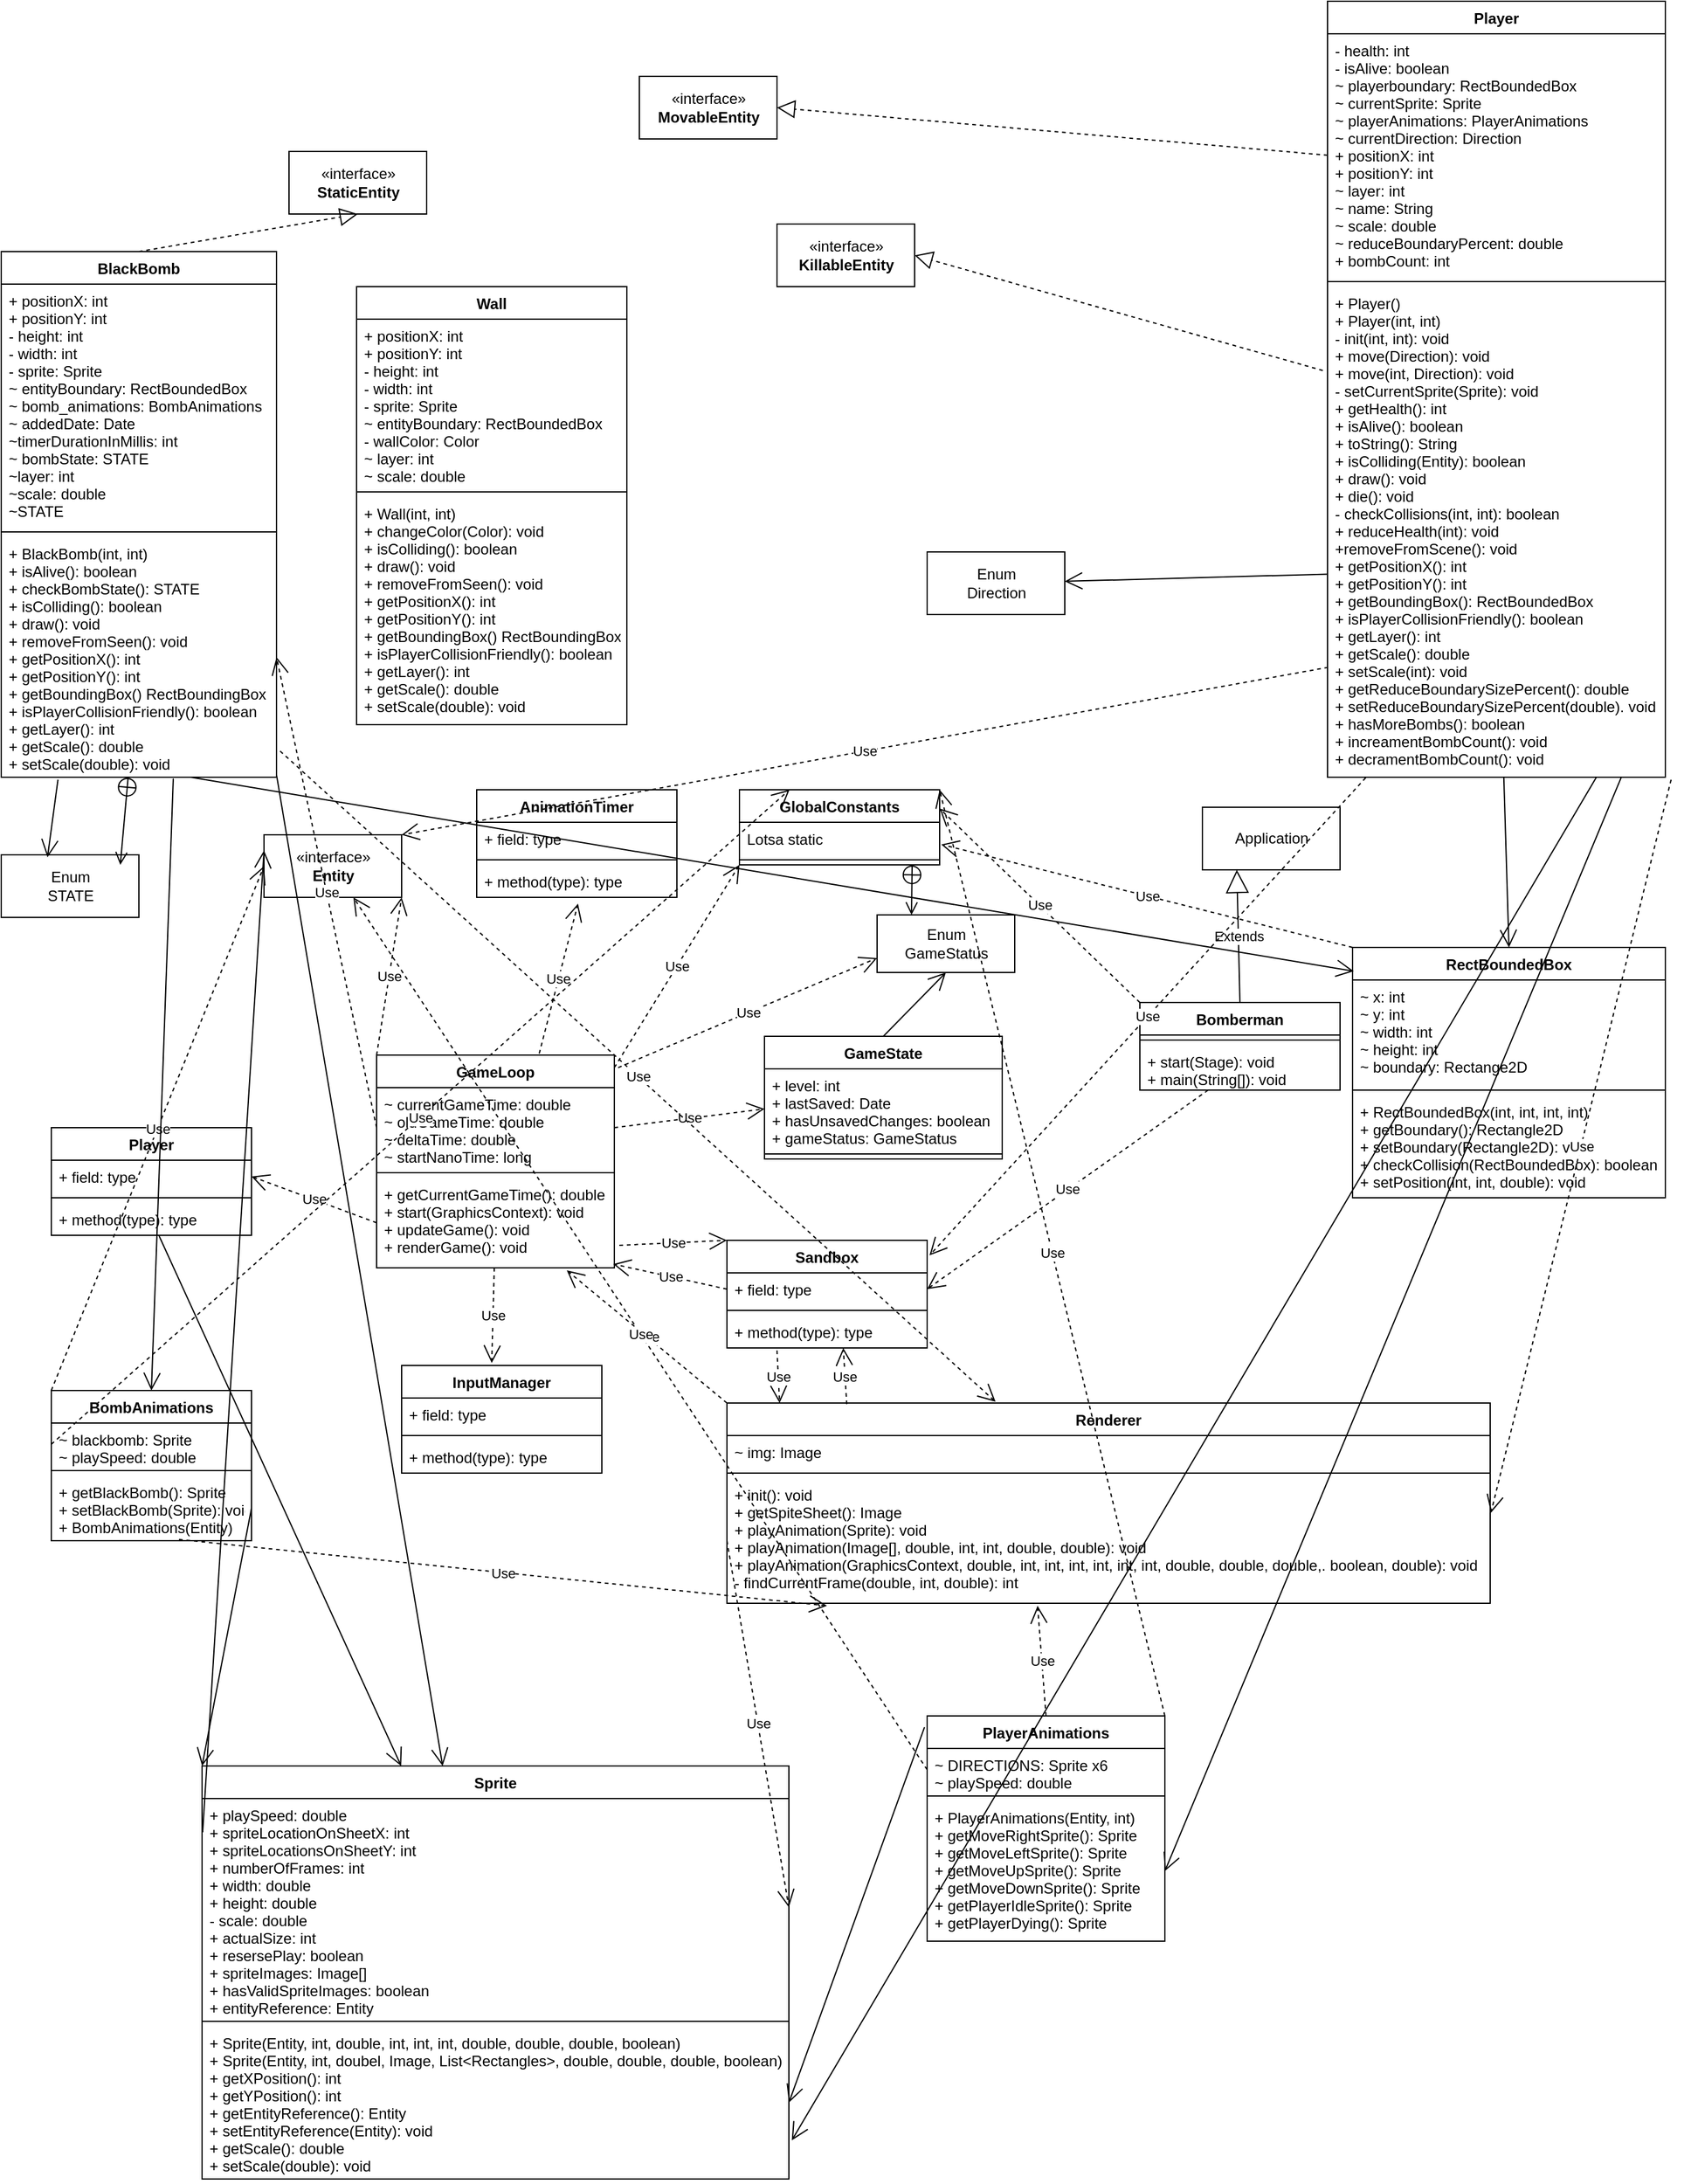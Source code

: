<mxfile version="14.0.3" type="github">
  <diagram id="0eKhOtUCVPbXM_7ukMfv" name="Page-1">
    <mxGraphModel dx="1409" dy="1931" grid="1" gridSize="10" guides="1" tooltips="1" connect="1" arrows="1" fold="1" page="1" pageScale="1" pageWidth="827" pageHeight="1169" math="0" shadow="0">
      <root>
        <mxCell id="0" />
        <mxCell id="1" parent="0" />
        <mxCell id="uIsWyUHH1M8nKmppdKgK-1" value="GameLoop" style="swimlane;fontStyle=1;align=center;verticalAlign=top;childLayout=stackLayout;horizontal=1;startSize=26;horizontalStack=0;resizeParent=1;resizeParentMax=0;resizeLast=0;collapsible=1;marginBottom=0;" parent="1" vertex="1">
          <mxGeometry x="310" y="302" width="190" height="170" as="geometry" />
        </mxCell>
        <mxCell id="uIsWyUHH1M8nKmppdKgK-2" value="~ currentGameTime: double&#xa;~ oldGameTime: double&#xa;~ deltaTime: double&#xa;~ startNanoTime: long" style="text;strokeColor=none;fillColor=none;align=left;verticalAlign=top;spacingLeft=4;spacingRight=4;overflow=hidden;rotatable=0;points=[[0,0.5],[1,0.5]];portConstraint=eastwest;" parent="uIsWyUHH1M8nKmppdKgK-1" vertex="1">
          <mxGeometry y="26" width="190" height="64" as="geometry" />
        </mxCell>
        <mxCell id="uIsWyUHH1M8nKmppdKgK-3" value="" style="line;strokeWidth=1;fillColor=none;align=left;verticalAlign=middle;spacingTop=-1;spacingLeft=3;spacingRight=3;rotatable=0;labelPosition=right;points=[];portConstraint=eastwest;" parent="uIsWyUHH1M8nKmppdKgK-1" vertex="1">
          <mxGeometry y="90" width="190" height="8" as="geometry" />
        </mxCell>
        <mxCell id="uIsWyUHH1M8nKmppdKgK-4" value="+ getCurrentGameTime(): double&#xa;+ start(GraphicsContext): void&#xa;+ updateGame(): void&#xa;+ renderGame(): void" style="text;strokeColor=none;fillColor=none;align=left;verticalAlign=top;spacingLeft=4;spacingRight=4;overflow=hidden;rotatable=0;points=[[0,0.5],[1,0.5]];portConstraint=eastwest;" parent="uIsWyUHH1M8nKmppdKgK-1" vertex="1">
          <mxGeometry y="98" width="190" height="72" as="geometry" />
        </mxCell>
        <mxCell id="uIsWyUHH1M8nKmppdKgK-5" value="GameState" style="swimlane;fontStyle=1;align=center;verticalAlign=top;childLayout=stackLayout;horizontal=1;startSize=26;horizontalStack=0;resizeParent=1;resizeParentMax=0;resizeLast=0;collapsible=1;marginBottom=0;" parent="1" vertex="1">
          <mxGeometry x="620" y="287" width="190" height="98" as="geometry" />
        </mxCell>
        <mxCell id="uIsWyUHH1M8nKmppdKgK-6" value="+ level: int&#xa;+ lastSaved: Date&#xa;+ hasUnsavedChanges: boolean&#xa;+ gameStatus: GameStatus" style="text;strokeColor=none;fillColor=none;align=left;verticalAlign=top;spacingLeft=4;spacingRight=4;overflow=hidden;rotatable=0;points=[[0,0.5],[1,0.5]];portConstraint=eastwest;" parent="uIsWyUHH1M8nKmppdKgK-5" vertex="1">
          <mxGeometry y="26" width="190" height="64" as="geometry" />
        </mxCell>
        <mxCell id="uIsWyUHH1M8nKmppdKgK-7" value="" style="line;strokeWidth=1;fillColor=none;align=left;verticalAlign=middle;spacingTop=-1;spacingLeft=3;spacingRight=3;rotatable=0;labelPosition=right;points=[];portConstraint=eastwest;" parent="uIsWyUHH1M8nKmppdKgK-5" vertex="1">
          <mxGeometry y="90" width="190" height="8" as="geometry" />
        </mxCell>
        <mxCell id="uIsWyUHH1M8nKmppdKgK-9" value="Use" style="endArrow=open;endSize=12;dashed=1;html=1;exitX=1;exitY=0.5;exitDx=0;exitDy=0;entryX=0;entryY=0.5;entryDx=0;entryDy=0;" parent="1" source="uIsWyUHH1M8nKmppdKgK-2" target="uIsWyUHH1M8nKmppdKgK-6" edge="1">
          <mxGeometry width="160" relative="1" as="geometry">
            <mxPoint x="490" y="500" as="sourcePoint" />
            <mxPoint x="650" y="500" as="targetPoint" />
          </mxGeometry>
        </mxCell>
        <mxCell id="uIsWyUHH1M8nKmppdKgK-10" value="AnimationTimer" style="swimlane;fontStyle=1;align=center;verticalAlign=top;childLayout=stackLayout;horizontal=1;startSize=26;horizontalStack=0;resizeParent=1;resizeParentMax=0;resizeLast=0;collapsible=1;marginBottom=0;" parent="1" vertex="1">
          <mxGeometry x="390" y="90" width="160" height="86" as="geometry" />
        </mxCell>
        <mxCell id="uIsWyUHH1M8nKmppdKgK-11" value="+ field: type" style="text;strokeColor=none;fillColor=none;align=left;verticalAlign=top;spacingLeft=4;spacingRight=4;overflow=hidden;rotatable=0;points=[[0,0.5],[1,0.5]];portConstraint=eastwest;" parent="uIsWyUHH1M8nKmppdKgK-10" vertex="1">
          <mxGeometry y="26" width="160" height="26" as="geometry" />
        </mxCell>
        <mxCell id="uIsWyUHH1M8nKmppdKgK-12" value="" style="line;strokeWidth=1;fillColor=none;align=left;verticalAlign=middle;spacingTop=-1;spacingLeft=3;spacingRight=3;rotatable=0;labelPosition=right;points=[];portConstraint=eastwest;" parent="uIsWyUHH1M8nKmppdKgK-10" vertex="1">
          <mxGeometry y="52" width="160" height="8" as="geometry" />
        </mxCell>
        <mxCell id="uIsWyUHH1M8nKmppdKgK-13" value="+ method(type): type" style="text;strokeColor=none;fillColor=none;align=left;verticalAlign=top;spacingLeft=4;spacingRight=4;overflow=hidden;rotatable=0;points=[[0,0.5],[1,0.5]];portConstraint=eastwest;" parent="uIsWyUHH1M8nKmppdKgK-10" vertex="1">
          <mxGeometry y="60" width="160" height="26" as="geometry" />
        </mxCell>
        <mxCell id="uIsWyUHH1M8nKmppdKgK-15" value="Sandbox" style="swimlane;fontStyle=1;align=center;verticalAlign=top;childLayout=stackLayout;horizontal=1;startSize=26;horizontalStack=0;resizeParent=1;resizeParentMax=0;resizeLast=0;collapsible=1;marginBottom=0;" parent="1" vertex="1">
          <mxGeometry x="590" y="450" width="160" height="86" as="geometry" />
        </mxCell>
        <mxCell id="uIsWyUHH1M8nKmppdKgK-16" value="+ field: type" style="text;strokeColor=none;fillColor=none;align=left;verticalAlign=top;spacingLeft=4;spacingRight=4;overflow=hidden;rotatable=0;points=[[0,0.5],[1,0.5]];portConstraint=eastwest;" parent="uIsWyUHH1M8nKmppdKgK-15" vertex="1">
          <mxGeometry y="26" width="160" height="26" as="geometry" />
        </mxCell>
        <mxCell id="uIsWyUHH1M8nKmppdKgK-17" value="" style="line;strokeWidth=1;fillColor=none;align=left;verticalAlign=middle;spacingTop=-1;spacingLeft=3;spacingRight=3;rotatable=0;labelPosition=right;points=[];portConstraint=eastwest;" parent="uIsWyUHH1M8nKmppdKgK-15" vertex="1">
          <mxGeometry y="52" width="160" height="8" as="geometry" />
        </mxCell>
        <mxCell id="uIsWyUHH1M8nKmppdKgK-18" value="+ method(type): type" style="text;strokeColor=none;fillColor=none;align=left;verticalAlign=top;spacingLeft=4;spacingRight=4;overflow=hidden;rotatable=0;points=[[0,0.5],[1,0.5]];portConstraint=eastwest;" parent="uIsWyUHH1M8nKmppdKgK-15" vertex="1">
          <mxGeometry y="60" width="160" height="26" as="geometry" />
        </mxCell>
        <mxCell id="uIsWyUHH1M8nKmppdKgK-20" value="InputManager" style="swimlane;fontStyle=1;align=center;verticalAlign=top;childLayout=stackLayout;horizontal=1;startSize=26;horizontalStack=0;resizeParent=1;resizeParentMax=0;resizeLast=0;collapsible=1;marginBottom=0;" parent="1" vertex="1">
          <mxGeometry x="330" y="550" width="160" height="86" as="geometry" />
        </mxCell>
        <mxCell id="uIsWyUHH1M8nKmppdKgK-21" value="+ field: type" style="text;strokeColor=none;fillColor=none;align=left;verticalAlign=top;spacingLeft=4;spacingRight=4;overflow=hidden;rotatable=0;points=[[0,0.5],[1,0.5]];portConstraint=eastwest;" parent="uIsWyUHH1M8nKmppdKgK-20" vertex="1">
          <mxGeometry y="26" width="160" height="26" as="geometry" />
        </mxCell>
        <mxCell id="uIsWyUHH1M8nKmppdKgK-22" value="" style="line;strokeWidth=1;fillColor=none;align=left;verticalAlign=middle;spacingTop=-1;spacingLeft=3;spacingRight=3;rotatable=0;labelPosition=right;points=[];portConstraint=eastwest;" parent="uIsWyUHH1M8nKmppdKgK-20" vertex="1">
          <mxGeometry y="52" width="160" height="8" as="geometry" />
        </mxCell>
        <mxCell id="uIsWyUHH1M8nKmppdKgK-23" value="+ method(type): type" style="text;strokeColor=none;fillColor=none;align=left;verticalAlign=top;spacingLeft=4;spacingRight=4;overflow=hidden;rotatable=0;points=[[0,0.5],[1,0.5]];portConstraint=eastwest;" parent="uIsWyUHH1M8nKmppdKgK-20" vertex="1">
          <mxGeometry y="60" width="160" height="26" as="geometry" />
        </mxCell>
        <mxCell id="uIsWyUHH1M8nKmppdKgK-24" value="Use" style="endArrow=open;endSize=12;dashed=1;html=1;entryX=0.45;entryY=-0.023;entryDx=0;entryDy=0;entryPerimeter=0;" parent="1" source="uIsWyUHH1M8nKmppdKgK-4" target="uIsWyUHH1M8nKmppdKgK-20" edge="1">
          <mxGeometry width="160" relative="1" as="geometry">
            <mxPoint x="220" y="500" as="sourcePoint" />
            <mxPoint x="380" y="500" as="targetPoint" />
          </mxGeometry>
        </mxCell>
        <mxCell id="uIsWyUHH1M8nKmppdKgK-25" value="Player" style="swimlane;fontStyle=1;align=center;verticalAlign=top;childLayout=stackLayout;horizontal=1;startSize=26;horizontalStack=0;resizeParent=1;resizeParentMax=0;resizeLast=0;collapsible=1;marginBottom=0;" parent="1" vertex="1">
          <mxGeometry x="50" y="360" width="160" height="86" as="geometry" />
        </mxCell>
        <mxCell id="uIsWyUHH1M8nKmppdKgK-26" value="+ field: type" style="text;strokeColor=none;fillColor=none;align=left;verticalAlign=top;spacingLeft=4;spacingRight=4;overflow=hidden;rotatable=0;points=[[0,0.5],[1,0.5]];portConstraint=eastwest;" parent="uIsWyUHH1M8nKmppdKgK-25" vertex="1">
          <mxGeometry y="26" width="160" height="26" as="geometry" />
        </mxCell>
        <mxCell id="uIsWyUHH1M8nKmppdKgK-27" value="" style="line;strokeWidth=1;fillColor=none;align=left;verticalAlign=middle;spacingTop=-1;spacingLeft=3;spacingRight=3;rotatable=0;labelPosition=right;points=[];portConstraint=eastwest;" parent="uIsWyUHH1M8nKmppdKgK-25" vertex="1">
          <mxGeometry y="52" width="160" height="8" as="geometry" />
        </mxCell>
        <mxCell id="uIsWyUHH1M8nKmppdKgK-28" value="+ method(type): type" style="text;strokeColor=none;fillColor=none;align=left;verticalAlign=top;spacingLeft=4;spacingRight=4;overflow=hidden;rotatable=0;points=[[0,0.5],[1,0.5]];portConstraint=eastwest;" parent="uIsWyUHH1M8nKmppdKgK-25" vertex="1">
          <mxGeometry y="60" width="160" height="26" as="geometry" />
        </mxCell>
        <mxCell id="uIsWyUHH1M8nKmppdKgK-30" value="Use" style="endArrow=open;endSize=12;dashed=1;html=1;exitX=0;exitY=0.5;exitDx=0;exitDy=0;entryX=1;entryY=0.5;entryDx=0;entryDy=0;" parent="1" source="uIsWyUHH1M8nKmppdKgK-4" target="uIsWyUHH1M8nKmppdKgK-26" edge="1">
          <mxGeometry width="160" relative="1" as="geometry">
            <mxPoint x="190" y="480" as="sourcePoint" />
            <mxPoint x="350" y="480" as="targetPoint" />
          </mxGeometry>
        </mxCell>
        <mxCell id="uIsWyUHH1M8nKmppdKgK-35" value="«interface»&lt;br&gt;&lt;b&gt;Entity&lt;/b&gt;" style="html=1;" parent="1" vertex="1">
          <mxGeometry x="220" y="126" width="110" height="50" as="geometry" />
        </mxCell>
        <mxCell id="uIsWyUHH1M8nKmppdKgK-36" value="Use" style="endArrow=open;endSize=12;dashed=1;html=1;exitX=0;exitY=0;exitDx=0;exitDy=0;entryX=1;entryY=1;entryDx=0;entryDy=0;" parent="1" source="uIsWyUHH1M8nKmppdKgK-1" target="uIsWyUHH1M8nKmppdKgK-35" edge="1">
          <mxGeometry width="160" relative="1" as="geometry">
            <mxPoint x="300" y="230" as="sourcePoint" />
            <mxPoint x="460" y="230" as="targetPoint" />
          </mxGeometry>
        </mxCell>
        <mxCell id="uIsWyUHH1M8nKmppdKgK-37" value="Use" style="endArrow=open;endSize=12;dashed=1;html=1;exitX=1.021;exitY=0.75;exitDx=0;exitDy=0;exitPerimeter=0;entryX=0;entryY=0;entryDx=0;entryDy=0;" parent="1" source="uIsWyUHH1M8nKmppdKgK-4" target="uIsWyUHH1M8nKmppdKgK-15" edge="1">
          <mxGeometry width="160" relative="1" as="geometry">
            <mxPoint x="740" y="580" as="sourcePoint" />
            <mxPoint x="900" y="580" as="targetPoint" />
          </mxGeometry>
        </mxCell>
        <mxCell id="uIsWyUHH1M8nKmppdKgK-38" value="BlackBomb" style="swimlane;fontStyle=1;align=center;verticalAlign=top;childLayout=stackLayout;horizontal=1;startSize=26;horizontalStack=0;resizeParent=1;resizeParentMax=0;resizeLast=0;collapsible=1;marginBottom=0;" parent="1" vertex="1">
          <mxGeometry x="10" y="-340" width="220" height="420" as="geometry" />
        </mxCell>
        <mxCell id="uIsWyUHH1M8nKmppdKgK-39" value="+ positionX: int&#xa;+ positionY: int&#xa;- height: int&#xa;- width: int&#xa;- sprite: Sprite&#xa;~ entityBoundary: RectBoundedBox&#xa;~ bomb_animations: BombAnimations&#xa;~ addedDate: Date&#xa;~timerDurationInMillis: int&#xa;~ bombState: STATE&#xa;~layer: int&#xa;~scale: double&#xa;~STATE" style="text;strokeColor=none;fillColor=none;align=left;verticalAlign=top;spacingLeft=4;spacingRight=4;overflow=hidden;rotatable=0;points=[[0,0.5],[1,0.5]];portConstraint=eastwest;" parent="uIsWyUHH1M8nKmppdKgK-38" vertex="1">
          <mxGeometry y="26" width="220" height="194" as="geometry" />
        </mxCell>
        <mxCell id="uIsWyUHH1M8nKmppdKgK-40" value="" style="line;strokeWidth=1;fillColor=none;align=left;verticalAlign=middle;spacingTop=-1;spacingLeft=3;spacingRight=3;rotatable=0;labelPosition=right;points=[];portConstraint=eastwest;" parent="uIsWyUHH1M8nKmppdKgK-38" vertex="1">
          <mxGeometry y="220" width="220" height="8" as="geometry" />
        </mxCell>
        <mxCell id="uIsWyUHH1M8nKmppdKgK-41" value="+ BlackBomb(int, int)&#xa;+ isAlive(): boolean&#xa;+ checkBombState(): STATE&#xa;+ isColliding(): boolean&#xa;+ draw(): void&#xa;+ removeFromSeen(): void&#xa;+ getPositionX(): int&#xa;+ getPositionY(): int&#xa;+ getBoundingBox() RectBoundingBox&#xa;+ isPlayerCollisionFriendly(): boolean&#xa;+ getLayer(): int&#xa;+ getScale(): double&#xa;+ setScale(double): void" style="text;strokeColor=none;fillColor=none;align=left;verticalAlign=top;spacingLeft=4;spacingRight=4;overflow=hidden;rotatable=0;points=[[0,0.5],[1,0.5]];portConstraint=eastwest;" parent="uIsWyUHH1M8nKmppdKgK-38" vertex="1">
          <mxGeometry y="228" width="220" height="192" as="geometry" />
        </mxCell>
        <mxCell id="uIsWyUHH1M8nKmppdKgK-42" value="Use" style="endArrow=open;endSize=12;dashed=1;html=1;exitX=0;exitY=0.5;exitDx=0;exitDy=0;entryX=1;entryY=0.5;entryDx=0;entryDy=0;" parent="1" source="uIsWyUHH1M8nKmppdKgK-2" target="uIsWyUHH1M8nKmppdKgK-41" edge="1">
          <mxGeometry width="160" relative="1" as="geometry">
            <mxPoint x="80" y="540" as="sourcePoint" />
            <mxPoint x="240" y="540" as="targetPoint" />
          </mxGeometry>
        </mxCell>
        <mxCell id="uIsWyUHH1M8nKmppdKgK-43" value="Use" style="endArrow=open;endSize=12;dashed=1;html=1;exitX=0.684;exitY=-0.007;exitDx=0;exitDy=0;exitPerimeter=0;entryX=0.506;entryY=1.192;entryDx=0;entryDy=0;entryPerimeter=0;" parent="1" source="uIsWyUHH1M8nKmppdKgK-1" target="uIsWyUHH1M8nKmppdKgK-13" edge="1">
          <mxGeometry width="160" relative="1" as="geometry">
            <mxPoint x="420" y="260" as="sourcePoint" />
            <mxPoint x="580" y="260" as="targetPoint" />
          </mxGeometry>
        </mxCell>
        <mxCell id="uIsWyUHH1M8nKmppdKgK-44" value="GlobalConstants" style="swimlane;fontStyle=1;align=center;verticalAlign=top;childLayout=stackLayout;horizontal=1;startSize=26;horizontalStack=0;resizeParent=1;resizeParentMax=0;resizeLast=0;collapsible=1;marginBottom=0;" parent="1" vertex="1">
          <mxGeometry x="600" y="90" width="160" height="60" as="geometry" />
        </mxCell>
        <mxCell id="uIsWyUHH1M8nKmppdKgK-45" value="Lotsa static" style="text;strokeColor=none;fillColor=none;align=left;verticalAlign=top;spacingLeft=4;spacingRight=4;overflow=hidden;rotatable=0;points=[[0,0.5],[1,0.5]];portConstraint=eastwest;" parent="uIsWyUHH1M8nKmppdKgK-44" vertex="1">
          <mxGeometry y="26" width="160" height="26" as="geometry" />
        </mxCell>
        <mxCell id="uIsWyUHH1M8nKmppdKgK-46" value="" style="line;strokeWidth=1;fillColor=none;align=left;verticalAlign=middle;spacingTop=-1;spacingLeft=3;spacingRight=3;rotatable=0;labelPosition=right;points=[];portConstraint=eastwest;" parent="uIsWyUHH1M8nKmppdKgK-44" vertex="1">
          <mxGeometry y="52" width="160" height="8" as="geometry" />
        </mxCell>
        <mxCell id="uIsWyUHH1M8nKmppdKgK-48" value="Use" style="endArrow=open;endSize=12;dashed=1;html=1;exitX=1;exitY=0.059;exitDx=0;exitDy=0;exitPerimeter=0;entryX=0;entryY=1;entryDx=0;entryDy=0;" parent="1" source="uIsWyUHH1M8nKmppdKgK-1" target="uIsWyUHH1M8nKmppdKgK-44" edge="1">
          <mxGeometry width="160" relative="1" as="geometry">
            <mxPoint x="560" y="260" as="sourcePoint" />
            <mxPoint x="720" y="260" as="targetPoint" />
          </mxGeometry>
        </mxCell>
        <mxCell id="uIsWyUHH1M8nKmppdKgK-49" value="" style="endArrow=open;endFill=1;endSize=12;html=1;exitX=0.5;exitY=0;exitDx=0;exitDy=0;entryX=0.5;entryY=1;entryDx=0;entryDy=0;" parent="1" source="uIsWyUHH1M8nKmppdKgK-5" target="uIsWyUHH1M8nKmppdKgK-51" edge="1">
          <mxGeometry width="160" relative="1" as="geometry">
            <mxPoint x="690" y="260" as="sourcePoint" />
            <mxPoint x="830" y="230" as="targetPoint" />
          </mxGeometry>
        </mxCell>
        <mxCell id="uIsWyUHH1M8nKmppdKgK-51" value="Enum&lt;br&gt;GameStatus" style="html=1;" parent="1" vertex="1">
          <mxGeometry x="710" y="190" width="110" height="46" as="geometry" />
        </mxCell>
        <mxCell id="uIsWyUHH1M8nKmppdKgK-53" value="Use" style="endArrow=open;endSize=12;dashed=1;html=1;exitX=1.016;exitY=0.059;exitDx=0;exitDy=0;exitPerimeter=0;entryX=0;entryY=0.75;entryDx=0;entryDy=0;" parent="1" source="uIsWyUHH1M8nKmppdKgK-1" target="uIsWyUHH1M8nKmppdKgK-51" edge="1">
          <mxGeometry width="160" relative="1" as="geometry">
            <mxPoint x="540" y="270" as="sourcePoint" />
            <mxPoint x="700" y="270" as="targetPoint" />
          </mxGeometry>
        </mxCell>
        <mxCell id="uIsWyUHH1M8nKmppdKgK-52" value="" style="endArrow=open;startArrow=circlePlus;endFill=0;startFill=0;endSize=8;html=1;entryX=0.25;entryY=0;entryDx=0;entryDy=0;" parent="1" target="uIsWyUHH1M8nKmppdKgK-51" edge="1">
          <mxGeometry width="160" relative="1" as="geometry">
            <mxPoint x="738" y="150" as="sourcePoint" />
            <mxPoint x="780" y="250" as="targetPoint" />
          </mxGeometry>
        </mxCell>
        <mxCell id="uIsWyUHH1M8nKmppdKgK-55" value="Renderer" style="swimlane;fontStyle=1;align=center;verticalAlign=top;childLayout=stackLayout;horizontal=1;startSize=26;horizontalStack=0;resizeParent=1;resizeParentMax=0;resizeLast=0;collapsible=1;marginBottom=0;" parent="1" vertex="1">
          <mxGeometry x="590" y="580" width="610" height="160" as="geometry" />
        </mxCell>
        <mxCell id="uIsWyUHH1M8nKmppdKgK-56" value="~ img: Image" style="text;strokeColor=none;fillColor=none;align=left;verticalAlign=top;spacingLeft=4;spacingRight=4;overflow=hidden;rotatable=0;points=[[0,0.5],[1,0.5]];portConstraint=eastwest;" parent="uIsWyUHH1M8nKmppdKgK-55" vertex="1">
          <mxGeometry y="26" width="610" height="26" as="geometry" />
        </mxCell>
        <mxCell id="uIsWyUHH1M8nKmppdKgK-57" value="" style="line;strokeWidth=1;fillColor=none;align=left;verticalAlign=middle;spacingTop=-1;spacingLeft=3;spacingRight=3;rotatable=0;labelPosition=right;points=[];portConstraint=eastwest;" parent="uIsWyUHH1M8nKmppdKgK-55" vertex="1">
          <mxGeometry y="52" width="610" height="8" as="geometry" />
        </mxCell>
        <mxCell id="uIsWyUHH1M8nKmppdKgK-58" value="+ init(): void&#xa;+ getSpiteSheet(): Image&#xa;+ playAnimation(Sprite): void&#xa;+ playAnimation(Image[], double, int, int, double, double): void&#xa;+ playAnimation(GraphicsContext, double, int, int, int, int, int, int, double, double, double,. boolean, double): void&#xa;- findCurrentFrame(double, int, double): int" style="text;strokeColor=none;fillColor=none;align=left;verticalAlign=top;spacingLeft=4;spacingRight=4;overflow=hidden;rotatable=0;points=[[0,0.5],[1,0.5]];portConstraint=eastwest;" parent="uIsWyUHH1M8nKmppdKgK-55" vertex="1">
          <mxGeometry y="60" width="610" height="100" as="geometry" />
        </mxCell>
        <mxCell id="uIsWyUHH1M8nKmppdKgK-59" value="Use" style="endArrow=open;endSize=12;dashed=1;html=1;exitX=0.157;exitY=0.006;exitDx=0;exitDy=0;exitPerimeter=0;entryX=0.581;entryY=1;entryDx=0;entryDy=0;entryPerimeter=0;" parent="1" source="uIsWyUHH1M8nKmppdKgK-55" target="uIsWyUHH1M8nKmppdKgK-18" edge="1">
          <mxGeometry width="160" relative="1" as="geometry">
            <mxPoint x="970" y="460" as="sourcePoint" />
            <mxPoint x="1130" y="460" as="targetPoint" />
          </mxGeometry>
        </mxCell>
        <mxCell id="uIsWyUHH1M8nKmppdKgK-60" value="Use" style="endArrow=open;endSize=12;dashed=1;html=1;exitX=0;exitY=0;exitDx=0;exitDy=0;entryX=0.8;entryY=1.028;entryDx=0;entryDy=0;entryPerimeter=0;" parent="1" source="uIsWyUHH1M8nKmppdKgK-55" target="uIsWyUHH1M8nKmppdKgK-4" edge="1">
          <mxGeometry width="160" relative="1" as="geometry">
            <mxPoint x="310" y="700" as="sourcePoint" />
            <mxPoint x="470" y="700" as="targetPoint" />
          </mxGeometry>
        </mxCell>
        <mxCell id="uIsWyUHH1M8nKmppdKgK-61" value="Bomberman" style="swimlane;fontStyle=1;align=center;verticalAlign=top;childLayout=stackLayout;horizontal=1;startSize=26;horizontalStack=0;resizeParent=1;resizeParentMax=0;resizeLast=0;collapsible=1;marginBottom=0;" parent="1" vertex="1">
          <mxGeometry x="920" y="260" width="160" height="70" as="geometry" />
        </mxCell>
        <mxCell id="uIsWyUHH1M8nKmppdKgK-63" value="" style="line;strokeWidth=1;fillColor=none;align=left;verticalAlign=middle;spacingTop=-1;spacingLeft=3;spacingRight=3;rotatable=0;labelPosition=right;points=[];portConstraint=eastwest;" parent="uIsWyUHH1M8nKmppdKgK-61" vertex="1">
          <mxGeometry y="26" width="160" height="8" as="geometry" />
        </mxCell>
        <mxCell id="uIsWyUHH1M8nKmppdKgK-64" value="+ start(Stage): void&#xa;+ main(String[]): void" style="text;strokeColor=none;fillColor=none;align=left;verticalAlign=top;spacingLeft=4;spacingRight=4;overflow=hidden;rotatable=0;points=[[0,0.5],[1,0.5]];portConstraint=eastwest;" parent="uIsWyUHH1M8nKmppdKgK-61" vertex="1">
          <mxGeometry y="34" width="160" height="36" as="geometry" />
        </mxCell>
        <mxCell id="uIsWyUHH1M8nKmppdKgK-65" value="Application" style="html=1;" parent="1" vertex="1">
          <mxGeometry x="970" y="104" width="110" height="50" as="geometry" />
        </mxCell>
        <mxCell id="uIsWyUHH1M8nKmppdKgK-66" value="Extends" style="endArrow=block;endSize=16;endFill=0;html=1;exitX=0.5;exitY=0;exitDx=0;exitDy=0;entryX=0.25;entryY=1;entryDx=0;entryDy=0;" parent="1" source="uIsWyUHH1M8nKmppdKgK-61" target="uIsWyUHH1M8nKmppdKgK-65" edge="1">
          <mxGeometry width="160" relative="1" as="geometry">
            <mxPoint x="1050" y="200" as="sourcePoint" />
            <mxPoint x="1210" y="200" as="targetPoint" />
          </mxGeometry>
        </mxCell>
        <mxCell id="uIsWyUHH1M8nKmppdKgK-67" value="Use" style="endArrow=open;endSize=12;dashed=1;html=1;entryX=1;entryY=0.5;entryDx=0;entryDy=0;" parent="1" source="uIsWyUHH1M8nKmppdKgK-64" target="uIsWyUHH1M8nKmppdKgK-16" edge="1">
          <mxGeometry width="160" relative="1" as="geometry">
            <mxPoint x="880" y="450" as="sourcePoint" />
            <mxPoint x="1040" y="450" as="targetPoint" />
          </mxGeometry>
        </mxCell>
        <mxCell id="uIsWyUHH1M8nKmppdKgK-68" value="Use" style="endArrow=open;endSize=12;dashed=1;html=1;exitX=0;exitY=0;exitDx=0;exitDy=0;entryX=1;entryY=0.25;entryDx=0;entryDy=0;" parent="1" source="uIsWyUHH1M8nKmppdKgK-61" target="uIsWyUHH1M8nKmppdKgK-44" edge="1">
          <mxGeometry width="160" relative="1" as="geometry">
            <mxPoint x="990" y="400" as="sourcePoint" />
            <mxPoint x="1150" y="400" as="targetPoint" />
          </mxGeometry>
        </mxCell>
        <mxCell id="uIsWyUHH1M8nKmppdKgK-69" value="BombAnimations" style="swimlane;fontStyle=1;align=center;verticalAlign=top;childLayout=stackLayout;horizontal=1;startSize=26;horizontalStack=0;resizeParent=1;resizeParentMax=0;resizeLast=0;collapsible=1;marginBottom=0;" parent="1" vertex="1">
          <mxGeometry x="50" y="570" width="160" height="120" as="geometry" />
        </mxCell>
        <mxCell id="uIsWyUHH1M8nKmppdKgK-70" value="~ blackbomb: Sprite&#xa;~ playSpeed: double" style="text;strokeColor=none;fillColor=none;align=left;verticalAlign=top;spacingLeft=4;spacingRight=4;overflow=hidden;rotatable=0;points=[[0,0.5],[1,0.5]];portConstraint=eastwest;" parent="uIsWyUHH1M8nKmppdKgK-69" vertex="1">
          <mxGeometry y="26" width="160" height="34" as="geometry" />
        </mxCell>
        <mxCell id="uIsWyUHH1M8nKmppdKgK-71" value="" style="line;strokeWidth=1;fillColor=none;align=left;verticalAlign=middle;spacingTop=-1;spacingLeft=3;spacingRight=3;rotatable=0;labelPosition=right;points=[];portConstraint=eastwest;" parent="uIsWyUHH1M8nKmppdKgK-69" vertex="1">
          <mxGeometry y="60" width="160" height="8" as="geometry" />
        </mxCell>
        <mxCell id="uIsWyUHH1M8nKmppdKgK-72" value="+ getBlackBomb(): Sprite&#xa;+ setBlackBomb(Sprite): void&#xa;+ BombAnimations(Entity)" style="text;strokeColor=none;fillColor=none;align=left;verticalAlign=top;spacingLeft=4;spacingRight=4;overflow=hidden;rotatable=0;points=[[0,0.5],[1,0.5]];portConstraint=eastwest;" parent="uIsWyUHH1M8nKmppdKgK-69" vertex="1">
          <mxGeometry y="68" width="160" height="52" as="geometry" />
        </mxCell>
        <mxCell id="uIsWyUHH1M8nKmppdKgK-73" value="Sprite" style="swimlane;fontStyle=1;align=center;verticalAlign=top;childLayout=stackLayout;horizontal=1;startSize=26;horizontalStack=0;resizeParent=1;resizeParentMax=0;resizeLast=0;collapsible=1;marginBottom=0;" parent="1" vertex="1">
          <mxGeometry x="170.5" y="870" width="469" height="330" as="geometry" />
        </mxCell>
        <mxCell id="uIsWyUHH1M8nKmppdKgK-74" value="+ playSpeed: double&#xa;+ spriteLocationOnSheetX: int&#xa;+ spriteLocationsOnSheetY: int&#xa;+ numberOfFrames: int&#xa;+ width: double&#xa;+ height: double&#xa;- scale: double&#xa;+ actualSize: int&#xa;+ resersePlay: boolean&#xa;+ spriteImages: Image[]&#xa;+ hasValidSpriteImages: boolean&#xa;+ entityReference: Entity" style="text;strokeColor=none;fillColor=none;align=left;verticalAlign=top;spacingLeft=4;spacingRight=4;overflow=hidden;rotatable=0;points=[[0,0.5],[1,0.5]];portConstraint=eastwest;" parent="uIsWyUHH1M8nKmppdKgK-73" vertex="1">
          <mxGeometry y="26" width="469" height="174" as="geometry" />
        </mxCell>
        <mxCell id="uIsWyUHH1M8nKmppdKgK-75" value="" style="line;strokeWidth=1;fillColor=none;align=left;verticalAlign=middle;spacingTop=-1;spacingLeft=3;spacingRight=3;rotatable=0;labelPosition=right;points=[];portConstraint=eastwest;" parent="uIsWyUHH1M8nKmppdKgK-73" vertex="1">
          <mxGeometry y="200" width="469" height="8" as="geometry" />
        </mxCell>
        <mxCell id="uIsWyUHH1M8nKmppdKgK-76" value="+ Sprite(Entity, int, double, int, int, int, double, double, double, boolean)&#xa;+ Sprite(Entity, int, doubel, Image, List&lt;Rectangles&gt;, double, double, double, boolean)&#xa;+ getXPosition(): int&#xa;+ getYPosition(): int&#xa;+ getEntityReference(): Entity&#xa;+ setEntityReference(Entity): void&#xa;+ getScale(): double&#xa;+ setScale(double): void" style="text;strokeColor=none;fillColor=none;align=left;verticalAlign=top;spacingLeft=4;spacingRight=4;overflow=hidden;rotatable=0;points=[[0,0.5],[1,0.5]];portConstraint=eastwest;" parent="uIsWyUHH1M8nKmppdKgK-73" vertex="1">
          <mxGeometry y="208" width="469" height="122" as="geometry" />
        </mxCell>
        <mxCell id="uIsWyUHH1M8nKmppdKgK-77" value="Use" style="endArrow=open;endSize=12;dashed=1;html=1;exitX=0;exitY=0.5;exitDx=0;exitDy=0;entryX=1;entryY=0.5;entryDx=0;entryDy=0;" parent="1" source="uIsWyUHH1M8nKmppdKgK-58" target="uIsWyUHH1M8nKmppdKgK-74" edge="1">
          <mxGeometry width="160" relative="1" as="geometry">
            <mxPoint x="400" y="650" as="sourcePoint" />
            <mxPoint x="560" y="650" as="targetPoint" />
          </mxGeometry>
        </mxCell>
        <mxCell id="uIsWyUHH1M8nKmppdKgK-78" value="" style="endArrow=open;endFill=1;endSize=12;html=1;exitX=1;exitY=0.5;exitDx=0;exitDy=0;entryX=0;entryY=0;entryDx=0;entryDy=0;" parent="1" source="uIsWyUHH1M8nKmppdKgK-72" target="uIsWyUHH1M8nKmppdKgK-73" edge="1">
          <mxGeometry width="160" relative="1" as="geometry">
            <mxPoint x="150" y="690" as="sourcePoint" />
            <mxPoint x="310" y="690" as="targetPoint" />
          </mxGeometry>
        </mxCell>
        <mxCell id="uIsWyUHH1M8nKmppdKgK-79" value="Use" style="endArrow=open;endSize=12;dashed=1;html=1;exitX=0;exitY=0;exitDx=0;exitDy=0;entryX=0;entryY=0.5;entryDx=0;entryDy=0;" parent="1" source="uIsWyUHH1M8nKmppdKgK-69" target="uIsWyUHH1M8nKmppdKgK-35" edge="1">
          <mxGeometry width="160" relative="1" as="geometry">
            <mxPoint x="70" y="520" as="sourcePoint" />
            <mxPoint x="230" y="520" as="targetPoint" />
          </mxGeometry>
        </mxCell>
        <mxCell id="uIsWyUHH1M8nKmppdKgK-80" value="Use" style="endArrow=open;endSize=12;dashed=1;html=1;exitX=0.638;exitY=0.981;exitDx=0;exitDy=0;exitPerimeter=0;entryX=0.131;entryY=1.02;entryDx=0;entryDy=0;entryPerimeter=0;" parent="1" source="uIsWyUHH1M8nKmppdKgK-72" target="uIsWyUHH1M8nKmppdKgK-58" edge="1">
          <mxGeometry width="160" relative="1" as="geometry">
            <mxPoint x="370" y="840" as="sourcePoint" />
            <mxPoint x="530" y="840" as="targetPoint" />
          </mxGeometry>
        </mxCell>
        <mxCell id="uIsWyUHH1M8nKmppdKgK-81" value="" style="endArrow=open;endFill=1;endSize=12;html=1;" parent="1" source="uIsWyUHH1M8nKmppdKgK-28" target="uIsWyUHH1M8nKmppdKgK-73" edge="1">
          <mxGeometry width="160" relative="1" as="geometry">
            <mxPoint x="190" y="490" as="sourcePoint" />
            <mxPoint x="350" y="490" as="targetPoint" />
          </mxGeometry>
        </mxCell>
        <mxCell id="uIsWyUHH1M8nKmppdKgK-82" value="Use" style="endArrow=open;endSize=12;dashed=1;html=1;exitX=0;exitY=0.5;exitDx=0;exitDy=0;entryX=0.25;entryY=0;entryDx=0;entryDy=0;" parent="1" source="uIsWyUHH1M8nKmppdKgK-70" target="uIsWyUHH1M8nKmppdKgK-44" edge="1">
          <mxGeometry width="160" relative="1" as="geometry">
            <mxPoint x="20" y="700" as="sourcePoint" />
            <mxPoint x="180" y="700" as="targetPoint" />
          </mxGeometry>
        </mxCell>
        <mxCell id="uIsWyUHH1M8nKmppdKgK-83" value="PlayerAnimations" style="swimlane;fontStyle=1;align=center;verticalAlign=top;childLayout=stackLayout;horizontal=1;startSize=26;horizontalStack=0;resizeParent=1;resizeParentMax=0;resizeLast=0;collapsible=1;marginBottom=0;" parent="1" vertex="1">
          <mxGeometry x="750" y="830" width="190" height="180" as="geometry" />
        </mxCell>
        <mxCell id="uIsWyUHH1M8nKmppdKgK-84" value="~ DIRECTIONS: Sprite x6&#xa;~ playSpeed: double&#xa;" style="text;strokeColor=none;fillColor=none;align=left;verticalAlign=top;spacingLeft=4;spacingRight=4;overflow=hidden;rotatable=0;points=[[0,0.5],[1,0.5]];portConstraint=eastwest;" parent="uIsWyUHH1M8nKmppdKgK-83" vertex="1">
          <mxGeometry y="26" width="190" height="34" as="geometry" />
        </mxCell>
        <mxCell id="uIsWyUHH1M8nKmppdKgK-85" value="" style="line;strokeWidth=1;fillColor=none;align=left;verticalAlign=middle;spacingTop=-1;spacingLeft=3;spacingRight=3;rotatable=0;labelPosition=right;points=[];portConstraint=eastwest;" parent="uIsWyUHH1M8nKmppdKgK-83" vertex="1">
          <mxGeometry y="60" width="190" height="8" as="geometry" />
        </mxCell>
        <mxCell id="uIsWyUHH1M8nKmppdKgK-86" value="+ PlayerAnimations(Entity, int)&#xa;+ getMoveRightSprite(): Sprite&#xa;+ getMoveLeftSprite(): Sprite&#xa;+ getMoveUpSprite(): Sprite&#xa;+ getMoveDownSprite(): Sprite&#xa;+ getPlayerIdleSprite(): Sprite&#xa;+ getPlayerDying(): Sprite" style="text;strokeColor=none;fillColor=none;align=left;verticalAlign=top;spacingLeft=4;spacingRight=4;overflow=hidden;rotatable=0;points=[[0,0.5],[1,0.5]];portConstraint=eastwest;" parent="uIsWyUHH1M8nKmppdKgK-83" vertex="1">
          <mxGeometry y="68" width="190" height="112" as="geometry" />
        </mxCell>
        <mxCell id="uIsWyUHH1M8nKmppdKgK-87" value="Use" style="endArrow=open;endSize=12;dashed=1;html=1;exitX=0.5;exitY=0;exitDx=0;exitDy=0;entryX=0.407;entryY=1.02;entryDx=0;entryDy=0;entryPerimeter=0;" parent="1" source="uIsWyUHH1M8nKmppdKgK-83" target="uIsWyUHH1M8nKmppdKgK-58" edge="1">
          <mxGeometry width="160" relative="1" as="geometry">
            <mxPoint x="900" y="820" as="sourcePoint" />
            <mxPoint x="1060" y="820" as="targetPoint" />
          </mxGeometry>
        </mxCell>
        <mxCell id="uIsWyUHH1M8nKmppdKgK-88" value="" style="endArrow=open;endFill=1;endSize=12;html=1;exitX=-0.011;exitY=0.05;exitDx=0;exitDy=0;exitPerimeter=0;entryX=1;entryY=0.5;entryDx=0;entryDy=0;" parent="1" source="uIsWyUHH1M8nKmppdKgK-83" target="uIsWyUHH1M8nKmppdKgK-76" edge="1">
          <mxGeometry width="160" relative="1" as="geometry">
            <mxPoint x="550" y="910" as="sourcePoint" />
            <mxPoint x="710" y="910" as="targetPoint" />
          </mxGeometry>
        </mxCell>
        <mxCell id="uIsWyUHH1M8nKmppdKgK-89" value="Use" style="endArrow=open;endSize=12;dashed=1;html=1;exitX=1;exitY=0;exitDx=0;exitDy=0;entryX=1;entryY=0;entryDx=0;entryDy=0;" parent="1" source="uIsWyUHH1M8nKmppdKgK-83" target="uIsWyUHH1M8nKmppdKgK-44" edge="1">
          <mxGeometry width="160" relative="1" as="geometry">
            <mxPoint x="970" y="810" as="sourcePoint" />
            <mxPoint x="1130" y="810" as="targetPoint" />
          </mxGeometry>
        </mxCell>
        <mxCell id="uIsWyUHH1M8nKmppdKgK-90" value="Use" style="endArrow=open;endSize=12;dashed=1;html=1;exitX=0;exitY=0.5;exitDx=0;exitDy=0;" parent="1" source="uIsWyUHH1M8nKmppdKgK-84" target="uIsWyUHH1M8nKmppdKgK-35" edge="1">
          <mxGeometry width="160" relative="1" as="geometry">
            <mxPoint x="570" y="910" as="sourcePoint" />
            <mxPoint x="135" y="143" as="targetPoint" />
          </mxGeometry>
        </mxCell>
        <mxCell id="uIsWyUHH1M8nKmppdKgK-92" value="" style="endArrow=open;endFill=1;endSize=12;html=1;exitX=0.001;exitY=0.155;exitDx=0;exitDy=0;exitPerimeter=0;entryX=0;entryY=0.25;entryDx=0;entryDy=0;" parent="1" source="uIsWyUHH1M8nKmppdKgK-74" target="uIsWyUHH1M8nKmppdKgK-35" edge="1">
          <mxGeometry width="160" relative="1" as="geometry">
            <mxPoint x="380" y="800" as="sourcePoint" />
            <mxPoint x="540" y="800" as="targetPoint" />
          </mxGeometry>
        </mxCell>
        <mxCell id="uIsWyUHH1M8nKmppdKgK-93" value="Enum&lt;br&gt;Direction" style="html=1;" parent="1" vertex="1">
          <mxGeometry x="750" y="-100" width="110" height="50" as="geometry" />
        </mxCell>
        <mxCell id="uIsWyUHH1M8nKmppdKgK-95" value="RectBoundedBox" style="swimlane;fontStyle=1;align=center;verticalAlign=top;childLayout=stackLayout;horizontal=1;startSize=26;horizontalStack=0;resizeParent=1;resizeParentMax=0;resizeLast=0;collapsible=1;marginBottom=0;" parent="1" vertex="1">
          <mxGeometry x="1090" y="216" width="250" height="200" as="geometry" />
        </mxCell>
        <mxCell id="uIsWyUHH1M8nKmppdKgK-96" value="~ x: int&#xa;~ y: int&#xa;~ width: int&#xa;~ height: int&#xa;~ boundary: Rectange2D" style="text;strokeColor=none;fillColor=none;align=left;verticalAlign=top;spacingLeft=4;spacingRight=4;overflow=hidden;rotatable=0;points=[[0,0.5],[1,0.5]];portConstraint=eastwest;" parent="uIsWyUHH1M8nKmppdKgK-95" vertex="1">
          <mxGeometry y="26" width="250" height="84" as="geometry" />
        </mxCell>
        <mxCell id="uIsWyUHH1M8nKmppdKgK-97" value="" style="line;strokeWidth=1;fillColor=none;align=left;verticalAlign=middle;spacingTop=-1;spacingLeft=3;spacingRight=3;rotatable=0;labelPosition=right;points=[];portConstraint=eastwest;" parent="uIsWyUHH1M8nKmppdKgK-95" vertex="1">
          <mxGeometry y="110" width="250" height="8" as="geometry" />
        </mxCell>
        <mxCell id="uIsWyUHH1M8nKmppdKgK-98" value="+ RectBoundedBox(int, int, int, int)&#xa;+ getBoundary(): Rectangle2D&#xa;+ setBoundary(Rectangle2D): void&#xa;+ checkCollision(RectBoundedBox): boolean&#xa;+ setPosition(int, int, double): void" style="text;strokeColor=none;fillColor=none;align=left;verticalAlign=top;spacingLeft=4;spacingRight=4;overflow=hidden;rotatable=0;points=[[0,0.5],[1,0.5]];portConstraint=eastwest;" parent="uIsWyUHH1M8nKmppdKgK-95" vertex="1">
          <mxGeometry y="118" width="250" height="82" as="geometry" />
        </mxCell>
        <mxCell id="uIsWyUHH1M8nKmppdKgK-99" value="Use" style="endArrow=open;endSize=12;dashed=1;html=1;exitX=0;exitY=0;exitDx=0;exitDy=0;entryX=1.008;entryY=0.681;entryDx=0;entryDy=0;entryPerimeter=0;" parent="1" source="uIsWyUHH1M8nKmppdKgK-95" target="uIsWyUHH1M8nKmppdKgK-45" edge="1">
          <mxGeometry width="160" relative="1" as="geometry">
            <mxPoint x="1130" y="190" as="sourcePoint" />
            <mxPoint x="1290" y="190" as="targetPoint" />
          </mxGeometry>
        </mxCell>
        <mxCell id="uIsWyUHH1M8nKmppdKgK-100" value="Player" style="swimlane;fontStyle=1;align=center;verticalAlign=top;childLayout=stackLayout;horizontal=1;startSize=26;horizontalStack=0;resizeParent=1;resizeParentMax=0;resizeLast=0;collapsible=1;marginBottom=0;" parent="1" vertex="1">
          <mxGeometry x="1070" y="-540" width="270" height="620" as="geometry" />
        </mxCell>
        <mxCell id="uIsWyUHH1M8nKmppdKgK-101" value="- health: int&#xa;- isAlive: boolean&#xa;~ playerboundary: RectBoundedBox&#xa;~ currentSprite: Sprite&#xa;~ playerAnimations: PlayerAnimations&#xa;~ currentDirection: Direction&#xa;+ positionX: int&#xa;+ positionY: int&#xa;~ layer: int&#xa;~ name: String&#xa;~ scale: double&#xa;~ reduceBoundaryPercent: double&#xa;+ bombCount: int" style="text;strokeColor=none;fillColor=none;align=left;verticalAlign=top;spacingLeft=4;spacingRight=4;overflow=hidden;rotatable=0;points=[[0,0.5],[1,0.5]];portConstraint=eastwest;" parent="uIsWyUHH1M8nKmppdKgK-100" vertex="1">
          <mxGeometry y="26" width="270" height="194" as="geometry" />
        </mxCell>
        <mxCell id="uIsWyUHH1M8nKmppdKgK-102" value="" style="line;strokeWidth=1;fillColor=none;align=left;verticalAlign=middle;spacingTop=-1;spacingLeft=3;spacingRight=3;rotatable=0;labelPosition=right;points=[];portConstraint=eastwest;" parent="uIsWyUHH1M8nKmppdKgK-100" vertex="1">
          <mxGeometry y="220" width="270" height="8" as="geometry" />
        </mxCell>
        <mxCell id="uIsWyUHH1M8nKmppdKgK-103" value="+ Player()&#xa;+ Player(int, int)&#xa;- init(int, int): void&#xa;+ move(Direction): void&#xa;+ move(int, Direction): void&#xa;- setCurrentSprite(Sprite): void&#xa;+ getHealth(): int&#xa;+ isAlive(): boolean&#xa;+ toString(): String&#xa;+ isColliding(Entity): boolean&#xa;+ draw(): void&#xa;+ die(): void&#xa;- checkCollisions(int, int): boolean&#xa;+ reduceHealth(int): void&#xa;+removeFromScene(): void&#xa;+ getPositionX(): int&#xa;+ getPositionY(): int&#xa;+ getBoundingBox(): RectBoundedBox&#xa;+ isPlayerCollisionFriendly(): boolean&#xa;+ getLayer(): int&#xa;+ getScale(): double&#xa;+ setScale(int): void&#xa;+ getReduceBoundarySizePercent(): double&#xa;+ setReduceBoundarySizePercent(double). void&#xa;+ hasMoreBombs(): boolean&#xa;+ increamentBombCount(): void&#xa;+ decramentBombCount(): void" style="text;strokeColor=none;fillColor=none;align=left;verticalAlign=top;spacingLeft=4;spacingRight=4;overflow=hidden;rotatable=0;points=[[0,0.5],[1,0.5]];portConstraint=eastwest;" parent="uIsWyUHH1M8nKmppdKgK-100" vertex="1">
          <mxGeometry y="228" width="270" height="392" as="geometry" />
        </mxCell>
        <mxCell id="uIsWyUHH1M8nKmppdKgK-105" value="«interface»&lt;br&gt;&lt;b&gt;MovableEntity&lt;/b&gt;" style="html=1;" parent="1" vertex="1">
          <mxGeometry x="520" y="-480" width="110" height="50" as="geometry" />
        </mxCell>
        <mxCell id="uIsWyUHH1M8nKmppdKgK-106" value="«interface»&lt;br&gt;&lt;b&gt;KillableEntity&lt;/b&gt;" style="html=1;" parent="1" vertex="1">
          <mxGeometry x="630" y="-362" width="110" height="50" as="geometry" />
        </mxCell>
        <mxCell id="uIsWyUHH1M8nKmppdKgK-107" value="" style="endArrow=block;dashed=1;endFill=0;endSize=12;html=1;exitX=-0.014;exitY=0.171;exitDx=0;exitDy=0;exitPerimeter=0;entryX=1;entryY=0.5;entryDx=0;entryDy=0;" parent="1" source="uIsWyUHH1M8nKmppdKgK-103" target="uIsWyUHH1M8nKmppdKgK-106" edge="1">
          <mxGeometry width="160" relative="1" as="geometry">
            <mxPoint x="510" y="-180" as="sourcePoint" />
            <mxPoint x="670" y="-180" as="targetPoint" />
          </mxGeometry>
        </mxCell>
        <mxCell id="uIsWyUHH1M8nKmppdKgK-108" value="" style="endArrow=block;dashed=1;endFill=0;endSize=12;html=1;exitX=0;exitY=0.5;exitDx=0;exitDy=0;entryX=1;entryY=0.5;entryDx=0;entryDy=0;" parent="1" source="uIsWyUHH1M8nKmppdKgK-101" target="uIsWyUHH1M8nKmppdKgK-105" edge="1">
          <mxGeometry width="160" relative="1" as="geometry">
            <mxPoint x="710" y="-410" as="sourcePoint" />
            <mxPoint x="870" y="-410" as="targetPoint" />
          </mxGeometry>
        </mxCell>
        <mxCell id="uIsWyUHH1M8nKmppdKgK-109" value="" style="endArrow=open;endFill=1;endSize=12;html=1;entryX=0.5;entryY=0;entryDx=0;entryDy=0;" parent="1" source="uIsWyUHH1M8nKmppdKgK-103" target="uIsWyUHH1M8nKmppdKgK-95" edge="1">
          <mxGeometry width="160" relative="1" as="geometry">
            <mxPoint x="690" y="-140" as="sourcePoint" />
            <mxPoint x="850" y="-140" as="targetPoint" />
          </mxGeometry>
        </mxCell>
        <mxCell id="uIsWyUHH1M8nKmppdKgK-110" value="" style="endArrow=open;endFill=1;endSize=12;html=1;exitX=0.795;exitY=1.001;exitDx=0;exitDy=0;exitPerimeter=0;entryX=1.005;entryY=0.747;entryDx=0;entryDy=0;entryPerimeter=0;" parent="1" source="uIsWyUHH1M8nKmppdKgK-103" target="uIsWyUHH1M8nKmppdKgK-76" edge="1">
          <mxGeometry width="160" relative="1" as="geometry">
            <mxPoint x="620" y="-40" as="sourcePoint" />
            <mxPoint x="780" y="-40" as="targetPoint" />
          </mxGeometry>
        </mxCell>
        <mxCell id="uIsWyUHH1M8nKmppdKgK-111" value="" style="endArrow=open;endFill=1;endSize=12;html=1;exitX=0.869;exitY=1.001;exitDx=0;exitDy=0;exitPerimeter=0;entryX=1;entryY=0.5;entryDx=0;entryDy=0;" parent="1" source="uIsWyUHH1M8nKmppdKgK-103" target="uIsWyUHH1M8nKmppdKgK-86" edge="1">
          <mxGeometry width="160" relative="1" as="geometry">
            <mxPoint x="1190" y="520" as="sourcePoint" />
            <mxPoint x="1350" y="520" as="targetPoint" />
          </mxGeometry>
        </mxCell>
        <mxCell id="uIsWyUHH1M8nKmppdKgK-112" value="" style="endArrow=open;endFill=1;endSize=12;html=1;exitX=0.002;exitY=0.586;exitDx=0;exitDy=0;exitPerimeter=0;" parent="1" source="uIsWyUHH1M8nKmppdKgK-103" target="uIsWyUHH1M8nKmppdKgK-93" edge="1">
          <mxGeometry width="160" relative="1" as="geometry">
            <mxPoint x="780" y="30" as="sourcePoint" />
            <mxPoint x="940" y="30" as="targetPoint" />
          </mxGeometry>
        </mxCell>
        <mxCell id="uIsWyUHH1M8nKmppdKgK-113" value="Use" style="endArrow=open;endSize=12;dashed=1;html=1;exitX=1.017;exitY=1.005;exitDx=0;exitDy=0;exitPerimeter=0;entryX=1.001;entryY=0.277;entryDx=0;entryDy=0;entryPerimeter=0;" parent="1" source="uIsWyUHH1M8nKmppdKgK-103" target="uIsWyUHH1M8nKmppdKgK-58" edge="1">
          <mxGeometry width="160" relative="1" as="geometry">
            <mxPoint x="1300" y="550" as="sourcePoint" />
            <mxPoint x="1460" y="550" as="targetPoint" />
          </mxGeometry>
        </mxCell>
        <mxCell id="uIsWyUHH1M8nKmppdKgK-114" value="Use" style="endArrow=open;endSize=12;dashed=1;html=1;exitX=0.113;exitY=1.001;exitDx=0;exitDy=0;exitPerimeter=0;entryX=1.012;entryY=0.14;entryDx=0;entryDy=0;entryPerimeter=0;" parent="1" source="uIsWyUHH1M8nKmppdKgK-103" target="uIsWyUHH1M8nKmppdKgK-15" edge="1">
          <mxGeometry width="160" relative="1" as="geometry">
            <mxPoint x="1290" y="530" as="sourcePoint" />
            <mxPoint x="1450" y="530" as="targetPoint" />
          </mxGeometry>
        </mxCell>
        <mxCell id="uIsWyUHH1M8nKmppdKgK-115" value="Use" style="endArrow=open;endSize=12;dashed=1;html=1;exitX=0.002;exitY=0.776;exitDx=0;exitDy=0;exitPerimeter=0;entryX=1;entryY=0;entryDx=0;entryDy=0;" parent="1" source="uIsWyUHH1M8nKmppdKgK-103" target="uIsWyUHH1M8nKmppdKgK-35" edge="1">
          <mxGeometry width="160" relative="1" as="geometry">
            <mxPoint x="1210" y="500" as="sourcePoint" />
            <mxPoint x="1370" y="500" as="targetPoint" />
          </mxGeometry>
        </mxCell>
        <mxCell id="uIsWyUHH1M8nKmppdKgK-116" value="«interface»&lt;br&gt;&lt;b&gt;StaticEntity&lt;/b&gt;" style="html=1;" parent="1" vertex="1">
          <mxGeometry x="240" y="-420" width="110" height="50" as="geometry" />
        </mxCell>
        <mxCell id="uIsWyUHH1M8nKmppdKgK-117" value="" style="endArrow=block;dashed=1;endFill=0;endSize=12;html=1;exitX=0.5;exitY=0;exitDx=0;exitDy=0;entryX=0.5;entryY=1;entryDx=0;entryDy=0;" parent="1" source="uIsWyUHH1M8nKmppdKgK-38" target="uIsWyUHH1M8nKmppdKgK-116" edge="1">
          <mxGeometry width="160" relative="1" as="geometry">
            <mxPoint x="90" y="10" as="sourcePoint" />
            <mxPoint x="250" y="10" as="targetPoint" />
          </mxGeometry>
        </mxCell>
        <mxCell id="uIsWyUHH1M8nKmppdKgK-118" value="Enum&lt;br&gt;STATE" style="html=1;" parent="1" vertex="1">
          <mxGeometry x="10" y="142" width="110" height="50" as="geometry" />
        </mxCell>
        <mxCell id="uIsWyUHH1M8nKmppdKgK-119" value="" style="endArrow=open;startArrow=circlePlus;endFill=0;startFill=0;endSize=8;html=1;entryX=0.865;entryY=0.16;entryDx=0;entryDy=0;entryPerimeter=0;" parent="1" source="uIsWyUHH1M8nKmppdKgK-41" target="uIsWyUHH1M8nKmppdKgK-118" edge="1">
          <mxGeometry width="160" relative="1" as="geometry">
            <mxPoint x="10" y="260" as="sourcePoint" />
            <mxPoint x="170" y="260" as="targetPoint" />
          </mxGeometry>
        </mxCell>
        <mxCell id="uIsWyUHH1M8nKmppdKgK-120" value="" style="endArrow=open;endFill=1;endSize=12;html=1;exitX=1;exitY=0.99;exitDx=0;exitDy=0;exitPerimeter=0;entryX=0.41;entryY=0;entryDx=0;entryDy=0;entryPerimeter=0;" parent="1" source="uIsWyUHH1M8nKmppdKgK-41" target="uIsWyUHH1M8nKmppdKgK-73" edge="1">
          <mxGeometry width="160" relative="1" as="geometry">
            <mxPoint x="400" y="10" as="sourcePoint" />
            <mxPoint x="560" y="10" as="targetPoint" />
          </mxGeometry>
        </mxCell>
        <mxCell id="uIsWyUHH1M8nKmppdKgK-121" value="" style="endArrow=open;endFill=1;endSize=12;html=1;entryX=0.004;entryY=0.095;entryDx=0;entryDy=0;entryPerimeter=0;exitX=0.688;exitY=1;exitDx=0;exitDy=0;exitPerimeter=0;" parent="1" source="uIsWyUHH1M8nKmppdKgK-41" target="uIsWyUHH1M8nKmppdKgK-95" edge="1">
          <mxGeometry width="160" relative="1" as="geometry">
            <mxPoint x="140" y="100" as="sourcePoint" />
            <mxPoint x="430" y="20" as="targetPoint" />
          </mxGeometry>
        </mxCell>
        <mxCell id="uIsWyUHH1M8nKmppdKgK-122" value="" style="endArrow=open;endFill=1;endSize=12;html=1;exitX=0.625;exitY=1.005;exitDx=0;exitDy=0;exitPerimeter=0;entryX=0.5;entryY=0;entryDx=0;entryDy=0;" parent="1" source="uIsWyUHH1M8nKmppdKgK-41" target="uIsWyUHH1M8nKmppdKgK-69" edge="1">
          <mxGeometry width="160" relative="1" as="geometry">
            <mxPoint x="290" y="40" as="sourcePoint" />
            <mxPoint x="450" y="40" as="targetPoint" />
          </mxGeometry>
        </mxCell>
        <mxCell id="uIsWyUHH1M8nKmppdKgK-123" value="" style="endArrow=open;endFill=1;endSize=12;html=1;exitX=0.206;exitY=1.01;exitDx=0;exitDy=0;exitPerimeter=0;entryX=0.336;entryY=0.04;entryDx=0;entryDy=0;entryPerimeter=0;" parent="1" source="uIsWyUHH1M8nKmppdKgK-41" target="uIsWyUHH1M8nKmppdKgK-118" edge="1">
          <mxGeometry width="160" relative="1" as="geometry">
            <mxPoint x="30" y="120" as="sourcePoint" />
            <mxPoint x="190" y="120" as="targetPoint" />
          </mxGeometry>
        </mxCell>
        <mxCell id="uIsWyUHH1M8nKmppdKgK-124" value="Use" style="endArrow=open;endSize=12;dashed=1;html=1;exitX=1.013;exitY=0.891;exitDx=0;exitDy=0;exitPerimeter=0;entryX=0.352;entryY=-0.006;entryDx=0;entryDy=0;entryPerimeter=0;" parent="1" source="uIsWyUHH1M8nKmppdKgK-41" target="uIsWyUHH1M8nKmppdKgK-55" edge="1">
          <mxGeometry width="160" relative="1" as="geometry">
            <mxPoint x="260" y="10" as="sourcePoint" />
            <mxPoint x="420" y="10" as="targetPoint" />
          </mxGeometry>
        </mxCell>
        <mxCell id="uIsWyUHH1M8nKmppdKgK-125" value="Wall" style="swimlane;fontStyle=1;align=center;verticalAlign=top;childLayout=stackLayout;horizontal=1;startSize=26;horizontalStack=0;resizeParent=1;resizeParentMax=0;resizeLast=0;collapsible=1;marginBottom=0;" parent="1" vertex="1">
          <mxGeometry x="294" y="-312" width="216" height="350" as="geometry" />
        </mxCell>
        <mxCell id="uIsWyUHH1M8nKmppdKgK-126" value="+ positionX: int&#xa;+ positionY: int&#xa;- height: int&#xa;- width: int&#xa;- sprite: Sprite&#xa;~ entityBoundary: RectBoundedBox&#xa;- wallColor: Color&#xa;~ layer: int&#xa;~ scale: double" style="text;strokeColor=none;fillColor=none;align=left;verticalAlign=top;spacingLeft=4;spacingRight=4;overflow=hidden;rotatable=0;points=[[0,0.5],[1,0.5]];portConstraint=eastwest;" parent="uIsWyUHH1M8nKmppdKgK-125" vertex="1">
          <mxGeometry y="26" width="216" height="134" as="geometry" />
        </mxCell>
        <mxCell id="uIsWyUHH1M8nKmppdKgK-127" value="" style="line;strokeWidth=1;fillColor=none;align=left;verticalAlign=middle;spacingTop=-1;spacingLeft=3;spacingRight=3;rotatable=0;labelPosition=right;points=[];portConstraint=eastwest;" parent="uIsWyUHH1M8nKmppdKgK-125" vertex="1">
          <mxGeometry y="160" width="216" height="8" as="geometry" />
        </mxCell>
        <mxCell id="uIsWyUHH1M8nKmppdKgK-128" value="+ Wall(int, int)&#xa;+ changeColor(Color): void&#xa;+ isColliding(): boolean&#xa;+ draw(): void&#xa;+ removeFromSeen(): void&#xa;+ getPositionX(): int&#xa;+ getPositionY(): int&#xa;+ getBoundingBox() RectBoundingBox&#xa;+ isPlayerCollisionFriendly(): boolean&#xa;+ getLayer(): int&#xa;+ getScale(): double&#xa;+ setScale(double): void" style="text;strokeColor=none;fillColor=none;align=left;verticalAlign=top;spacingLeft=4;spacingRight=4;overflow=hidden;rotatable=0;points=[[0,0.5],[1,0.5]];portConstraint=eastwest;" parent="uIsWyUHH1M8nKmppdKgK-125" vertex="1">
          <mxGeometry y="168" width="216" height="182" as="geometry" />
        </mxCell>
        <mxCell id="7ZENvp5Visl-uivUpqY_-2" value="Use" style="endArrow=open;endSize=12;dashed=1;html=1;exitX=0;exitY=0.5;exitDx=0;exitDy=0;entryX=0.995;entryY=0.958;entryDx=0;entryDy=0;entryPerimeter=0;" edge="1" parent="1" source="uIsWyUHH1M8nKmppdKgK-16" target="uIsWyUHH1M8nKmppdKgK-4">
          <mxGeometry width="160" relative="1" as="geometry">
            <mxPoint x="610" y="550" as="sourcePoint" />
            <mxPoint x="770" y="550" as="targetPoint" />
          </mxGeometry>
        </mxCell>
        <mxCell id="7ZENvp5Visl-uivUpqY_-3" value="Use" style="endArrow=open;endSize=12;dashed=1;html=1;exitX=0.25;exitY=1.077;exitDx=0;exitDy=0;exitPerimeter=0;entryX=0.069;entryY=0;entryDx=0;entryDy=0;entryPerimeter=0;" edge="1" parent="1" source="uIsWyUHH1M8nKmppdKgK-18" target="uIsWyUHH1M8nKmppdKgK-55">
          <mxGeometry width="160" relative="1" as="geometry">
            <mxPoint x="610" y="560" as="sourcePoint" />
            <mxPoint x="770" y="560" as="targetPoint" />
          </mxGeometry>
        </mxCell>
      </root>
    </mxGraphModel>
  </diagram>
</mxfile>
